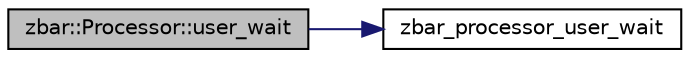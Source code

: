 digraph G
{
  edge [fontname="Helvetica",fontsize="10",labelfontname="Helvetica",labelfontsize="10"];
  node [fontname="Helvetica",fontsize="10",shape=record];
  rankdir=LR;
  Node1 [label="zbar::Processor::user_wait",height=0.2,width=0.4,color="black", fillcolor="grey75", style="filled" fontcolor="black"];
  Node1 -> Node2 [color="midnightblue",fontsize="10",style="solid",fontname="Helvetica"];
  Node2 [label="zbar_processor_user_wait",height=0.2,width=0.4,color="black", fillcolor="white", style="filled",URL="$zbar_8h.html#a3e0253fe53e2c228fde7d6e73926f0b3"];
}

